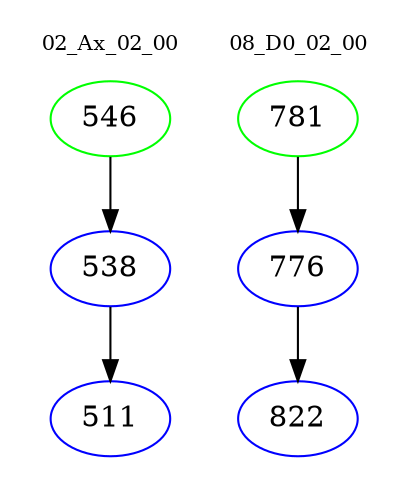 digraph{
subgraph cluster_0 {
color = white
label = "02_Ax_02_00";
fontsize=10;
T0_546 [label="546", color="green"]
T0_546 -> T0_538 [color="black"]
T0_538 [label="538", color="blue"]
T0_538 -> T0_511 [color="black"]
T0_511 [label="511", color="blue"]
}
subgraph cluster_1 {
color = white
label = "08_D0_02_00";
fontsize=10;
T1_781 [label="781", color="green"]
T1_781 -> T1_776 [color="black"]
T1_776 [label="776", color="blue"]
T1_776 -> T1_822 [color="black"]
T1_822 [label="822", color="blue"]
}
}
